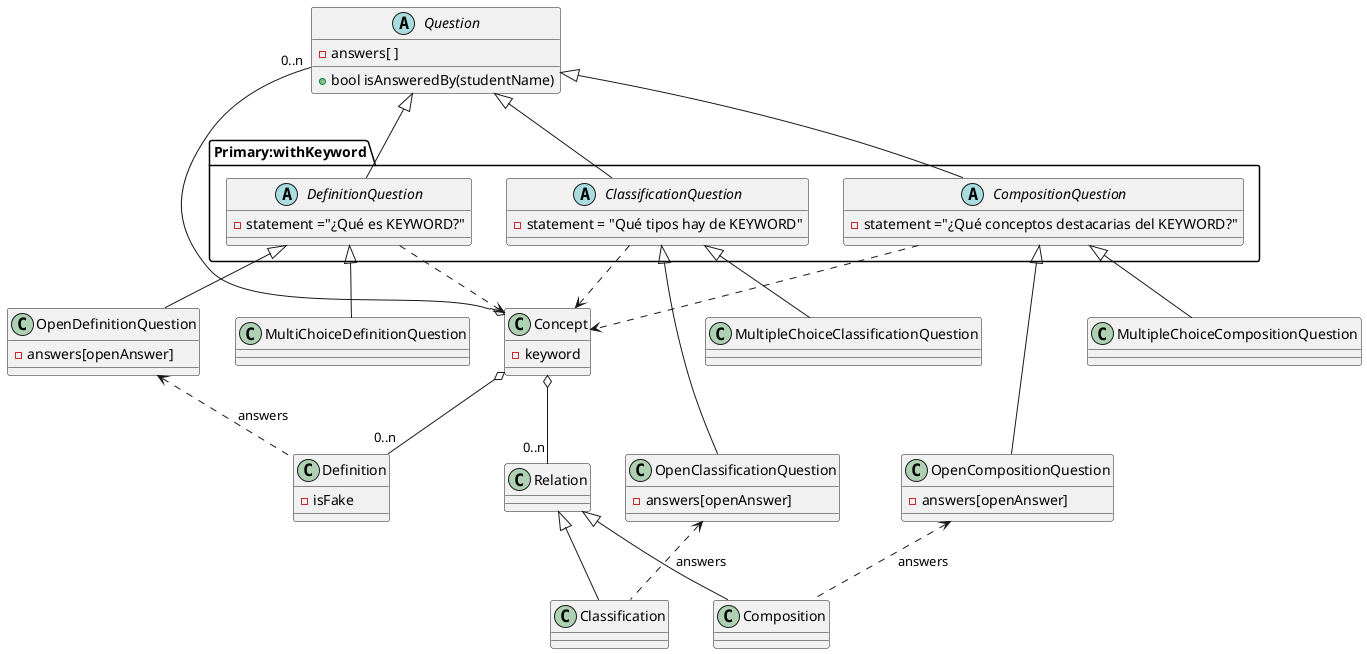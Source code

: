 @startuml ConceptDomainDetail

class Concept {
    - keyword
}

class Definition {
  - isFake
}

class Relation

class Classification

class Composition

package Primary:withKeyword{
abstract class DefinitionQuestion {
    - statement ="¿Qué es KEYWORD?"

}

abstract class ClassificationQuestion {
    - statement = "Qué tipos hay de KEYWORD"

}

abstract class CompositionQuestion {
    - statement ="¿Qué conceptos destacarias del KEYWORD?"

}
}
class OpenDefinitionQuestion {
    -answers[openAnswer]
}
class OpenClassificationQuestion{
    -answers[openAnswer]
}
class OpenCompositionQuestion{
    -answers[openAnswer]
}

abstract class Question {
   ' - statementImplementor
    - answers[ ]
   ' # void setStatementImplementor()
    + bool isAnsweredBy(studentName)
}


DefinitionQuestion <|-- OpenDefinitionQuestion
DefinitionQuestion <|-- MultiChoiceDefinitionQuestion
ClassificationQuestion <|-- OpenClassificationQuestion
ClassificationQuestion <|-- MultipleChoiceClassificationQuestion
CompositionQuestion <|-- OpenCompositionQuestion
CompositionQuestion <|-- MultipleChoiceCompositionQuestion
Question "0..n" -o Concept

DefinitionQuestion ..> Concept 
ClassificationQuestion ..> Concept 
CompositionQuestion ..> Concept  


Concept o--"0..n" Definition

Concept o-- "0..n" Relation
Relation <|-- Classification
Relation <|-- Composition


Question <|-- DefinitionQuestion
OpenDefinitionQuestion <.. Definition: answers

Question <|-- ClassificationQuestion
OpenClassificationQuestion <.. Classification :answers

Question <|-- CompositionQuestion
OpenCompositionQuestion <.. Composition :answers


@enduml

'Secundary <|-- OpenReverseDefinitionQuestion
'OpenReverseDefinitionQuestion *-- ReverseDefinitionTemplate
'OpenField "1..n" --o OpenReverseDefinitionQuestion
'OpenReverseDefinitionQuestion <.. Keyword :Fake <- OpenField

'Secundary <|-- OpenJustificationQuestion
'OpenJustificationQuestion *-- JustificationTemplate
'OpenJustificationQuestion o--"1..n" OpenField
'OpenJustificationQuestion <.. Justification :OpenField

'class Tertiary {
    '    withKeyword
    '    withDefinition
    '   withJustification
    '
    '
    '
    '
'}

'class OpenReverseDefinitionQuestion
'    "¿Qué es REALDEFINITION?"
'class OpenJustificationQuestion
'    "¿La KEYWORD es esta DEFINITION?¿Por qué?"

'MultipleChoiceTertiaryX:
'"Es cierto que la CLAVE no es FAKEDEFINITION porque FAKEJUSTIFICACION"
'    + 1 correct answer:
'"No porque la justificación es falsa"
'   + 3 incorrect answer:
'"Sí, por FAKEJUSTIFICATION"...








